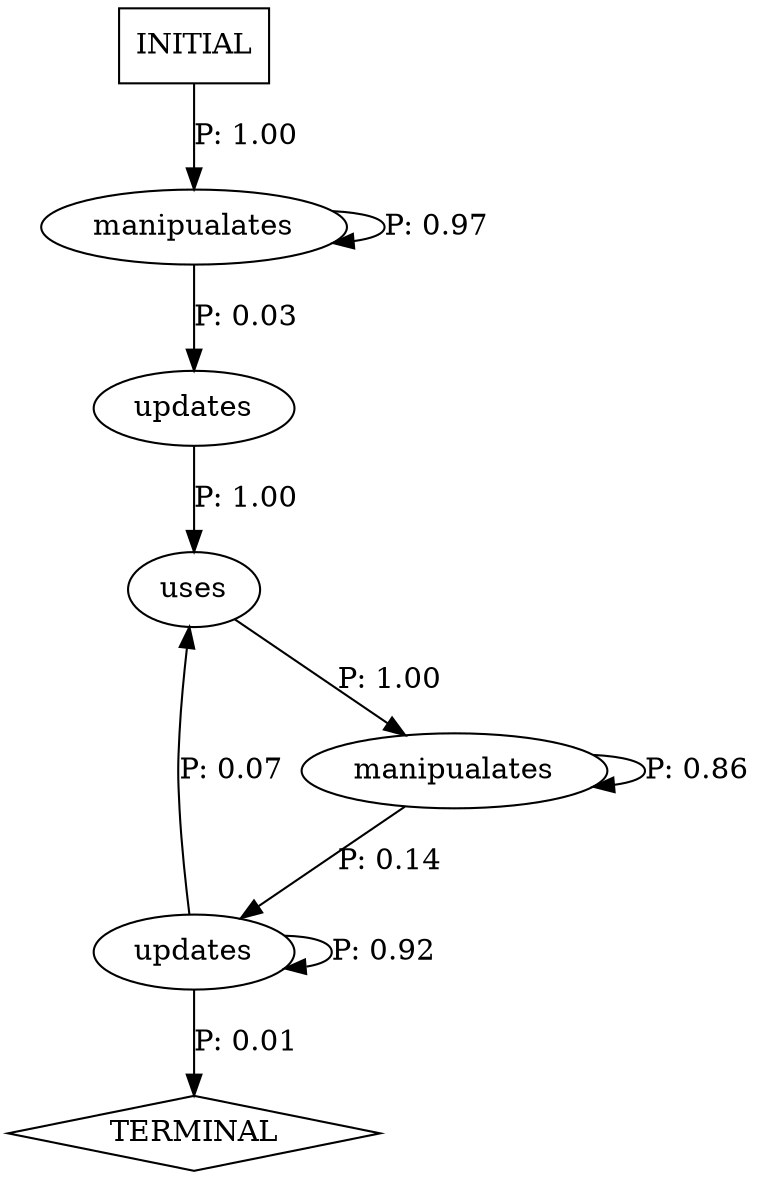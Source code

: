 digraph G {
  0 [label="manipualates"];
  1 [label="manipualates"];
  2 [label="updates"];
  3 [label="updates"];
  4 [label="uses"];
  5 [label="TERMINAL",shape=diamond];
  6 [label="INITIAL",shape=box];
0->0 [label="P: 0.97"];
0->2 [label="P: 0.03"];
1->1 [label="P: 0.86"];
1->3 [label="P: 0.14"];
2->4 [label="P: 1.00"];
3->3 [label="P: 0.92"];
3->4 [label="P: 0.07"];
3->5 [label="P: 0.01"];
4->1 [label="P: 1.00"];
6->0 [label="P: 1.00"];
}
